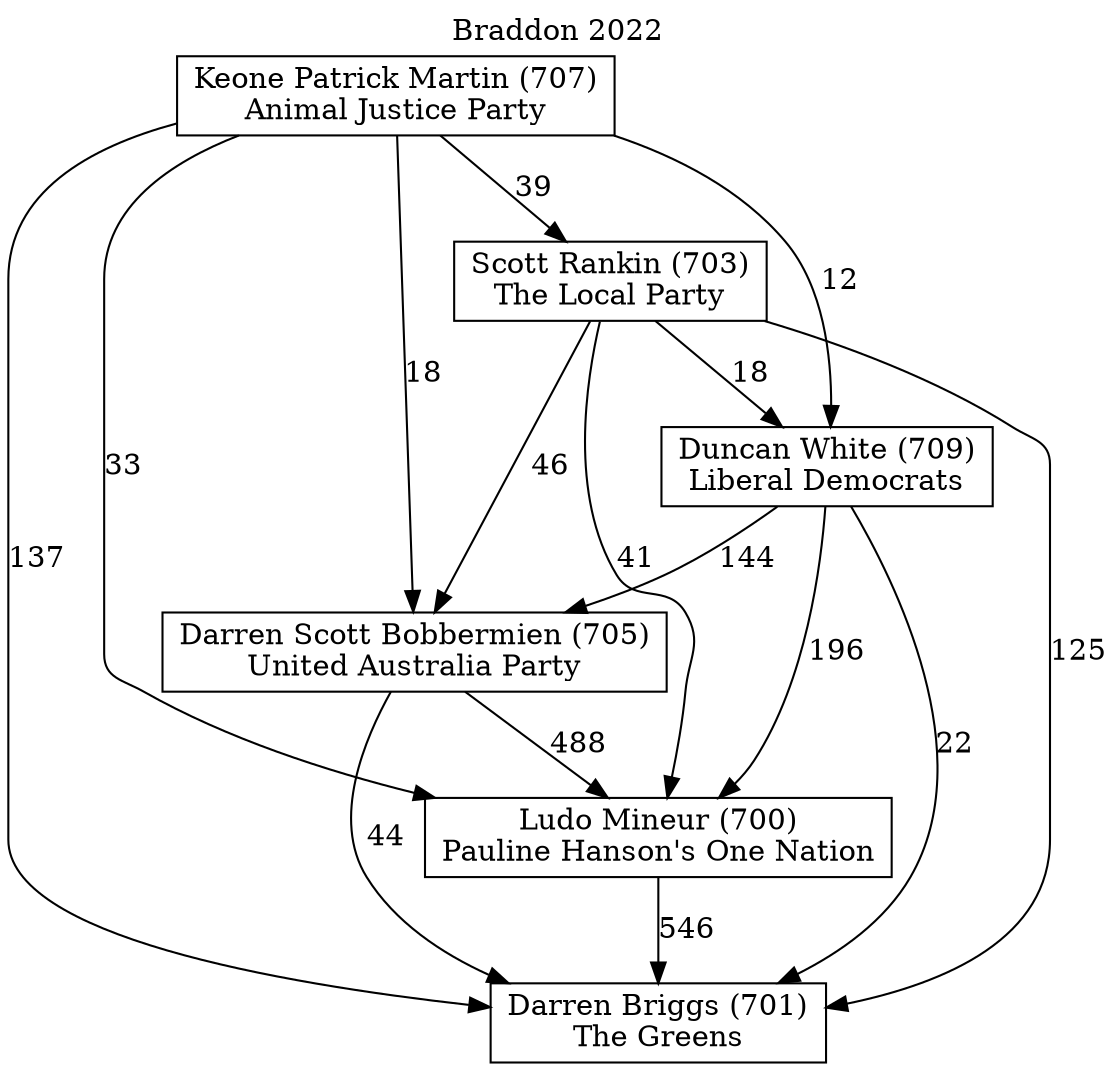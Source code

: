 // House preference flow
digraph "Darren Briggs (701)_Braddon_2022" {
	graph [label="Braddon 2022" labelloc=t]
	node [shape=box]
	"Darren Briggs (701)" [label="Darren Briggs (701)
The Greens"]
	"Ludo Mineur (700)" [label="Ludo Mineur (700)
Pauline Hanson's One Nation"]
	"Darren Scott Bobbermien (705)" [label="Darren Scott Bobbermien (705)
United Australia Party"]
	"Duncan White (709)" [label="Duncan White (709)
Liberal Democrats"]
	"Scott Rankin (703)" [label="Scott Rankin (703)
The Local Party"]
	"Keone Patrick Martin (707)" [label="Keone Patrick Martin (707)
Animal Justice Party"]
	"Darren Briggs (701)" [label="Darren Briggs (701)
The Greens"]
	"Darren Scott Bobbermien (705)" [label="Darren Scott Bobbermien (705)
United Australia Party"]
	"Duncan White (709)" [label="Duncan White (709)
Liberal Democrats"]
	"Scott Rankin (703)" [label="Scott Rankin (703)
The Local Party"]
	"Keone Patrick Martin (707)" [label="Keone Patrick Martin (707)
Animal Justice Party"]
	"Darren Briggs (701)" [label="Darren Briggs (701)
The Greens"]
	"Duncan White (709)" [label="Duncan White (709)
Liberal Democrats"]
	"Scott Rankin (703)" [label="Scott Rankin (703)
The Local Party"]
	"Keone Patrick Martin (707)" [label="Keone Patrick Martin (707)
Animal Justice Party"]
	"Darren Briggs (701)" [label="Darren Briggs (701)
The Greens"]
	"Scott Rankin (703)" [label="Scott Rankin (703)
The Local Party"]
	"Keone Patrick Martin (707)" [label="Keone Patrick Martin (707)
Animal Justice Party"]
	"Darren Briggs (701)" [label="Darren Briggs (701)
The Greens"]
	"Keone Patrick Martin (707)" [label="Keone Patrick Martin (707)
Animal Justice Party"]
	"Keone Patrick Martin (707)" [label="Keone Patrick Martin (707)
Animal Justice Party"]
	"Scott Rankin (703)" [label="Scott Rankin (703)
The Local Party"]
	"Keone Patrick Martin (707)" [label="Keone Patrick Martin (707)
Animal Justice Party"]
	"Keone Patrick Martin (707)" [label="Keone Patrick Martin (707)
Animal Justice Party"]
	"Duncan White (709)" [label="Duncan White (709)
Liberal Democrats"]
	"Scott Rankin (703)" [label="Scott Rankin (703)
The Local Party"]
	"Keone Patrick Martin (707)" [label="Keone Patrick Martin (707)
Animal Justice Party"]
	"Duncan White (709)" [label="Duncan White (709)
Liberal Democrats"]
	"Keone Patrick Martin (707)" [label="Keone Patrick Martin (707)
Animal Justice Party"]
	"Keone Patrick Martin (707)" [label="Keone Patrick Martin (707)
Animal Justice Party"]
	"Scott Rankin (703)" [label="Scott Rankin (703)
The Local Party"]
	"Keone Patrick Martin (707)" [label="Keone Patrick Martin (707)
Animal Justice Party"]
	"Keone Patrick Martin (707)" [label="Keone Patrick Martin (707)
Animal Justice Party"]
	"Darren Scott Bobbermien (705)" [label="Darren Scott Bobbermien (705)
United Australia Party"]
	"Duncan White (709)" [label="Duncan White (709)
Liberal Democrats"]
	"Scott Rankin (703)" [label="Scott Rankin (703)
The Local Party"]
	"Keone Patrick Martin (707)" [label="Keone Patrick Martin (707)
Animal Justice Party"]
	"Darren Scott Bobbermien (705)" [label="Darren Scott Bobbermien (705)
United Australia Party"]
	"Scott Rankin (703)" [label="Scott Rankin (703)
The Local Party"]
	"Keone Patrick Martin (707)" [label="Keone Patrick Martin (707)
Animal Justice Party"]
	"Darren Scott Bobbermien (705)" [label="Darren Scott Bobbermien (705)
United Australia Party"]
	"Keone Patrick Martin (707)" [label="Keone Patrick Martin (707)
Animal Justice Party"]
	"Keone Patrick Martin (707)" [label="Keone Patrick Martin (707)
Animal Justice Party"]
	"Scott Rankin (703)" [label="Scott Rankin (703)
The Local Party"]
	"Keone Patrick Martin (707)" [label="Keone Patrick Martin (707)
Animal Justice Party"]
	"Keone Patrick Martin (707)" [label="Keone Patrick Martin (707)
Animal Justice Party"]
	"Duncan White (709)" [label="Duncan White (709)
Liberal Democrats"]
	"Scott Rankin (703)" [label="Scott Rankin (703)
The Local Party"]
	"Keone Patrick Martin (707)" [label="Keone Patrick Martin (707)
Animal Justice Party"]
	"Duncan White (709)" [label="Duncan White (709)
Liberal Democrats"]
	"Keone Patrick Martin (707)" [label="Keone Patrick Martin (707)
Animal Justice Party"]
	"Keone Patrick Martin (707)" [label="Keone Patrick Martin (707)
Animal Justice Party"]
	"Scott Rankin (703)" [label="Scott Rankin (703)
The Local Party"]
	"Keone Patrick Martin (707)" [label="Keone Patrick Martin (707)
Animal Justice Party"]
	"Keone Patrick Martin (707)" [label="Keone Patrick Martin (707)
Animal Justice Party"]
	"Ludo Mineur (700)" [label="Ludo Mineur (700)
Pauline Hanson's One Nation"]
	"Darren Scott Bobbermien (705)" [label="Darren Scott Bobbermien (705)
United Australia Party"]
	"Duncan White (709)" [label="Duncan White (709)
Liberal Democrats"]
	"Scott Rankin (703)" [label="Scott Rankin (703)
The Local Party"]
	"Keone Patrick Martin (707)" [label="Keone Patrick Martin (707)
Animal Justice Party"]
	"Ludo Mineur (700)" [label="Ludo Mineur (700)
Pauline Hanson's One Nation"]
	"Duncan White (709)" [label="Duncan White (709)
Liberal Democrats"]
	"Scott Rankin (703)" [label="Scott Rankin (703)
The Local Party"]
	"Keone Patrick Martin (707)" [label="Keone Patrick Martin (707)
Animal Justice Party"]
	"Ludo Mineur (700)" [label="Ludo Mineur (700)
Pauline Hanson's One Nation"]
	"Scott Rankin (703)" [label="Scott Rankin (703)
The Local Party"]
	"Keone Patrick Martin (707)" [label="Keone Patrick Martin (707)
Animal Justice Party"]
	"Ludo Mineur (700)" [label="Ludo Mineur (700)
Pauline Hanson's One Nation"]
	"Keone Patrick Martin (707)" [label="Keone Patrick Martin (707)
Animal Justice Party"]
	"Keone Patrick Martin (707)" [label="Keone Patrick Martin (707)
Animal Justice Party"]
	"Scott Rankin (703)" [label="Scott Rankin (703)
The Local Party"]
	"Keone Patrick Martin (707)" [label="Keone Patrick Martin (707)
Animal Justice Party"]
	"Keone Patrick Martin (707)" [label="Keone Patrick Martin (707)
Animal Justice Party"]
	"Duncan White (709)" [label="Duncan White (709)
Liberal Democrats"]
	"Scott Rankin (703)" [label="Scott Rankin (703)
The Local Party"]
	"Keone Patrick Martin (707)" [label="Keone Patrick Martin (707)
Animal Justice Party"]
	"Duncan White (709)" [label="Duncan White (709)
Liberal Democrats"]
	"Keone Patrick Martin (707)" [label="Keone Patrick Martin (707)
Animal Justice Party"]
	"Keone Patrick Martin (707)" [label="Keone Patrick Martin (707)
Animal Justice Party"]
	"Scott Rankin (703)" [label="Scott Rankin (703)
The Local Party"]
	"Keone Patrick Martin (707)" [label="Keone Patrick Martin (707)
Animal Justice Party"]
	"Keone Patrick Martin (707)" [label="Keone Patrick Martin (707)
Animal Justice Party"]
	"Darren Scott Bobbermien (705)" [label="Darren Scott Bobbermien (705)
United Australia Party"]
	"Duncan White (709)" [label="Duncan White (709)
Liberal Democrats"]
	"Scott Rankin (703)" [label="Scott Rankin (703)
The Local Party"]
	"Keone Patrick Martin (707)" [label="Keone Patrick Martin (707)
Animal Justice Party"]
	"Darren Scott Bobbermien (705)" [label="Darren Scott Bobbermien (705)
United Australia Party"]
	"Scott Rankin (703)" [label="Scott Rankin (703)
The Local Party"]
	"Keone Patrick Martin (707)" [label="Keone Patrick Martin (707)
Animal Justice Party"]
	"Darren Scott Bobbermien (705)" [label="Darren Scott Bobbermien (705)
United Australia Party"]
	"Keone Patrick Martin (707)" [label="Keone Patrick Martin (707)
Animal Justice Party"]
	"Keone Patrick Martin (707)" [label="Keone Patrick Martin (707)
Animal Justice Party"]
	"Scott Rankin (703)" [label="Scott Rankin (703)
The Local Party"]
	"Keone Patrick Martin (707)" [label="Keone Patrick Martin (707)
Animal Justice Party"]
	"Keone Patrick Martin (707)" [label="Keone Patrick Martin (707)
Animal Justice Party"]
	"Duncan White (709)" [label="Duncan White (709)
Liberal Democrats"]
	"Scott Rankin (703)" [label="Scott Rankin (703)
The Local Party"]
	"Keone Patrick Martin (707)" [label="Keone Patrick Martin (707)
Animal Justice Party"]
	"Duncan White (709)" [label="Duncan White (709)
Liberal Democrats"]
	"Keone Patrick Martin (707)" [label="Keone Patrick Martin (707)
Animal Justice Party"]
	"Keone Patrick Martin (707)" [label="Keone Patrick Martin (707)
Animal Justice Party"]
	"Scott Rankin (703)" [label="Scott Rankin (703)
The Local Party"]
	"Keone Patrick Martin (707)" [label="Keone Patrick Martin (707)
Animal Justice Party"]
	"Keone Patrick Martin (707)" [label="Keone Patrick Martin (707)
Animal Justice Party"]
	"Ludo Mineur (700)" -> "Darren Briggs (701)" [label=546]
	"Darren Scott Bobbermien (705)" -> "Ludo Mineur (700)" [label=488]
	"Duncan White (709)" -> "Darren Scott Bobbermien (705)" [label=144]
	"Scott Rankin (703)" -> "Duncan White (709)" [label=18]
	"Keone Patrick Martin (707)" -> "Scott Rankin (703)" [label=39]
	"Darren Scott Bobbermien (705)" -> "Darren Briggs (701)" [label=44]
	"Duncan White (709)" -> "Darren Briggs (701)" [label=22]
	"Scott Rankin (703)" -> "Darren Briggs (701)" [label=125]
	"Keone Patrick Martin (707)" -> "Darren Briggs (701)" [label=137]
	"Keone Patrick Martin (707)" -> "Duncan White (709)" [label=12]
	"Scott Rankin (703)" -> "Darren Scott Bobbermien (705)" [label=46]
	"Keone Patrick Martin (707)" -> "Darren Scott Bobbermien (705)" [label=18]
	"Duncan White (709)" -> "Ludo Mineur (700)" [label=196]
	"Scott Rankin (703)" -> "Ludo Mineur (700)" [label=41]
	"Keone Patrick Martin (707)" -> "Ludo Mineur (700)" [label=33]
}

